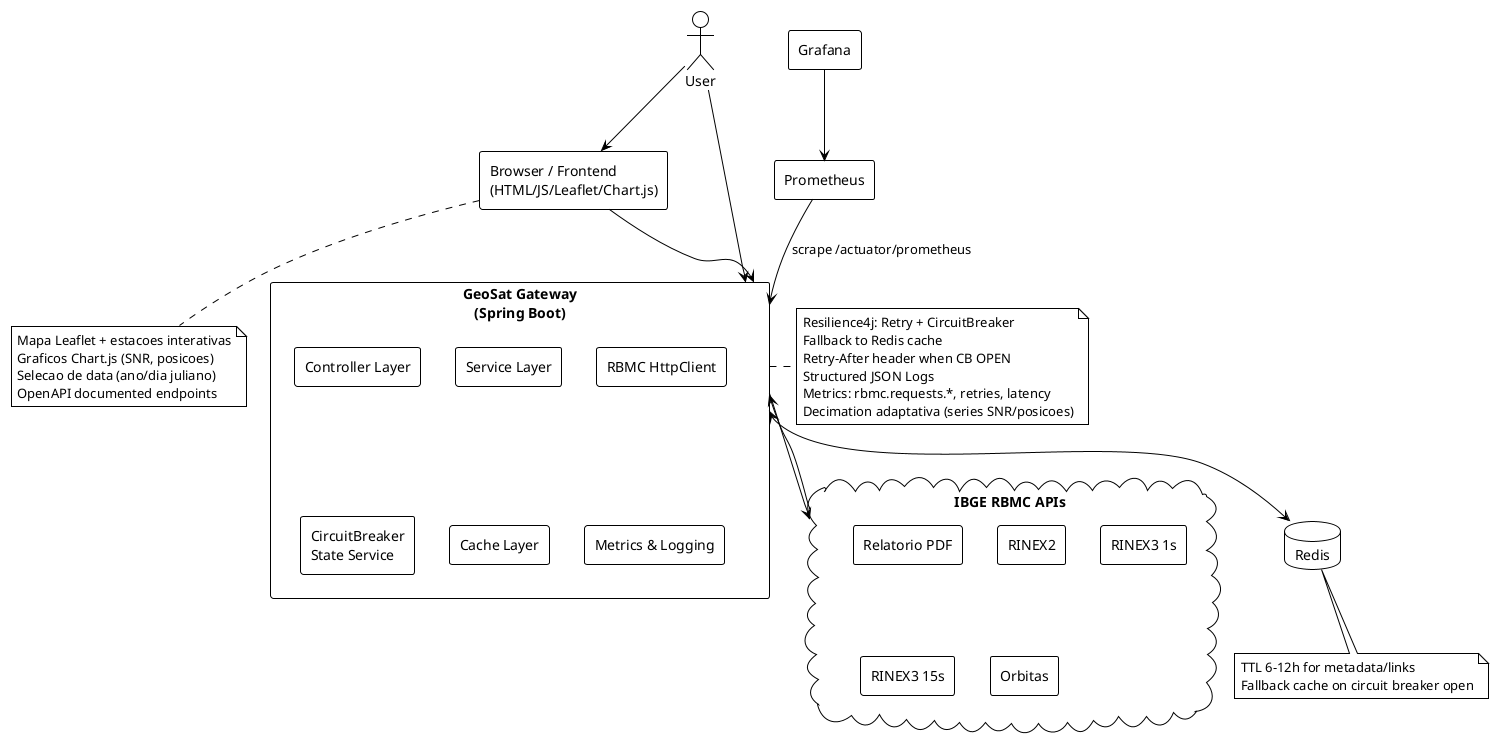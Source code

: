 @startuml Architecture
!theme plain
skinparam backgroundColor #ffffff
skinparam componentStyle rectangle
skinparam shadowing false

actor User as user
rectangle "Browser / Frontend\n(HTML/JS/Leaflet/Chart.js)" as frontend
rectangle "GeoSat Gateway\n(Spring Boot)" as gateway {
  component "Controller Layer" as controller
  component "Service Layer" as service
  component "RBMC HttpClient" as httpclient
  component "CircuitBreaker\nState Service" as cbstate
  component "Cache Layer" as cache
  component "Metrics & Logging" as metrics
}
cloud "IBGE RBMC APIs" as rbmc {
  component "Relatorio PDF" as pdf
  component "RINEX2" as rinex2
  component "RINEX3 1s" as rinex3_1s
  component "RINEX3 15s" as rinex3_15s
  component "Orbitas" as orbitas
}
database "Redis" as redis
component "Prometheus" as prom
component "Grafana" as grafana

user --> frontend
frontend --> gateway
user --> gateway

gateway --> rbmc
rbmc --> gateway

gateway <--> redis

prom --> gateway : scrape /actuator/prometheus

grafana --> prom

note right of gateway
  Resilience4j: Retry + CircuitBreaker
  Fallback to Redis cache
  Retry-After header when CB OPEN
  Structured JSON Logs
  Metrics: rbmc.requests.*, retries, latency
  Decimation adaptativa (series SNR/posicoes)
end note

note bottom of redis
  TTL 6-12h for metadata/links
  Fallback cache on circuit breaker open
end note

note bottom of frontend
  Mapa Leaflet + estacoes interativas
  Graficos Chart.js (SNR, posicoes)
  Selecao de data (ano/dia juliano)
  OpenAPI documented endpoints
end note

@enduml